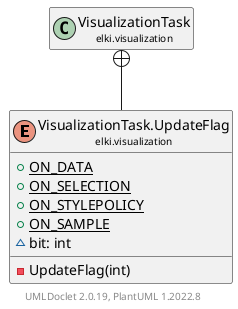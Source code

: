 @startuml
    remove .*\.(Instance|Par|Parameterizer|Factory)$
    set namespaceSeparator none
    hide empty fields
    hide empty methods

    enum "<size:14>VisualizationTask.UpdateFlag\n<size:10>elki.visualization" as elki.visualization.VisualizationTask.UpdateFlag [[VisualizationTask.UpdateFlag.html]] {
        {static} +ON_DATA
        {static} +ON_SELECTION
        {static} +ON_STYLEPOLICY
        {static} +ON_SAMPLE
        ~bit: int
        -UpdateFlag(int)
    }

    class "<size:14>VisualizationTask\n<size:10>elki.visualization" as elki.visualization.VisualizationTask [[VisualizationTask.html]]

    elki.visualization.VisualizationTask +-- elki.visualization.VisualizationTask.UpdateFlag

    center footer UMLDoclet 2.0.19, PlantUML 1.2022.8
@enduml
